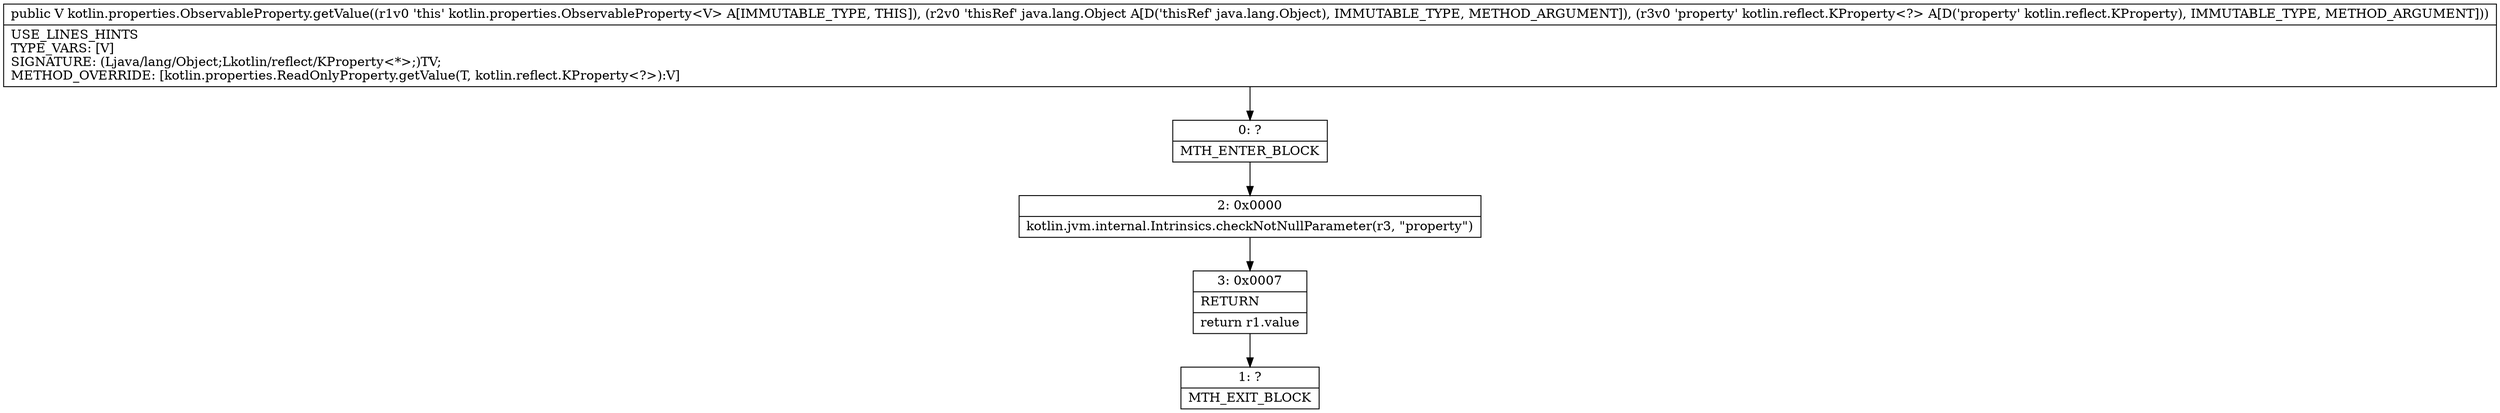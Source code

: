 digraph "CFG forkotlin.properties.ObservableProperty.getValue(Ljava\/lang\/Object;Lkotlin\/reflect\/KProperty;)Ljava\/lang\/Object;" {
Node_0 [shape=record,label="{0\:\ ?|MTH_ENTER_BLOCK\l}"];
Node_2 [shape=record,label="{2\:\ 0x0000|kotlin.jvm.internal.Intrinsics.checkNotNullParameter(r3, \"property\")\l}"];
Node_3 [shape=record,label="{3\:\ 0x0007|RETURN\l|return r1.value\l}"];
Node_1 [shape=record,label="{1\:\ ?|MTH_EXIT_BLOCK\l}"];
MethodNode[shape=record,label="{public V kotlin.properties.ObservableProperty.getValue((r1v0 'this' kotlin.properties.ObservableProperty\<V\> A[IMMUTABLE_TYPE, THIS]), (r2v0 'thisRef' java.lang.Object A[D('thisRef' java.lang.Object), IMMUTABLE_TYPE, METHOD_ARGUMENT]), (r3v0 'property' kotlin.reflect.KProperty\<?\> A[D('property' kotlin.reflect.KProperty), IMMUTABLE_TYPE, METHOD_ARGUMENT]))  | USE_LINES_HINTS\lTYPE_VARS: [V]\lSIGNATURE: (Ljava\/lang\/Object;Lkotlin\/reflect\/KProperty\<*\>;)TV;\lMETHOD_OVERRIDE: [kotlin.properties.ReadOnlyProperty.getValue(T, kotlin.reflect.KProperty\<?\>):V]\l}"];
MethodNode -> Node_0;Node_0 -> Node_2;
Node_2 -> Node_3;
Node_3 -> Node_1;
}

